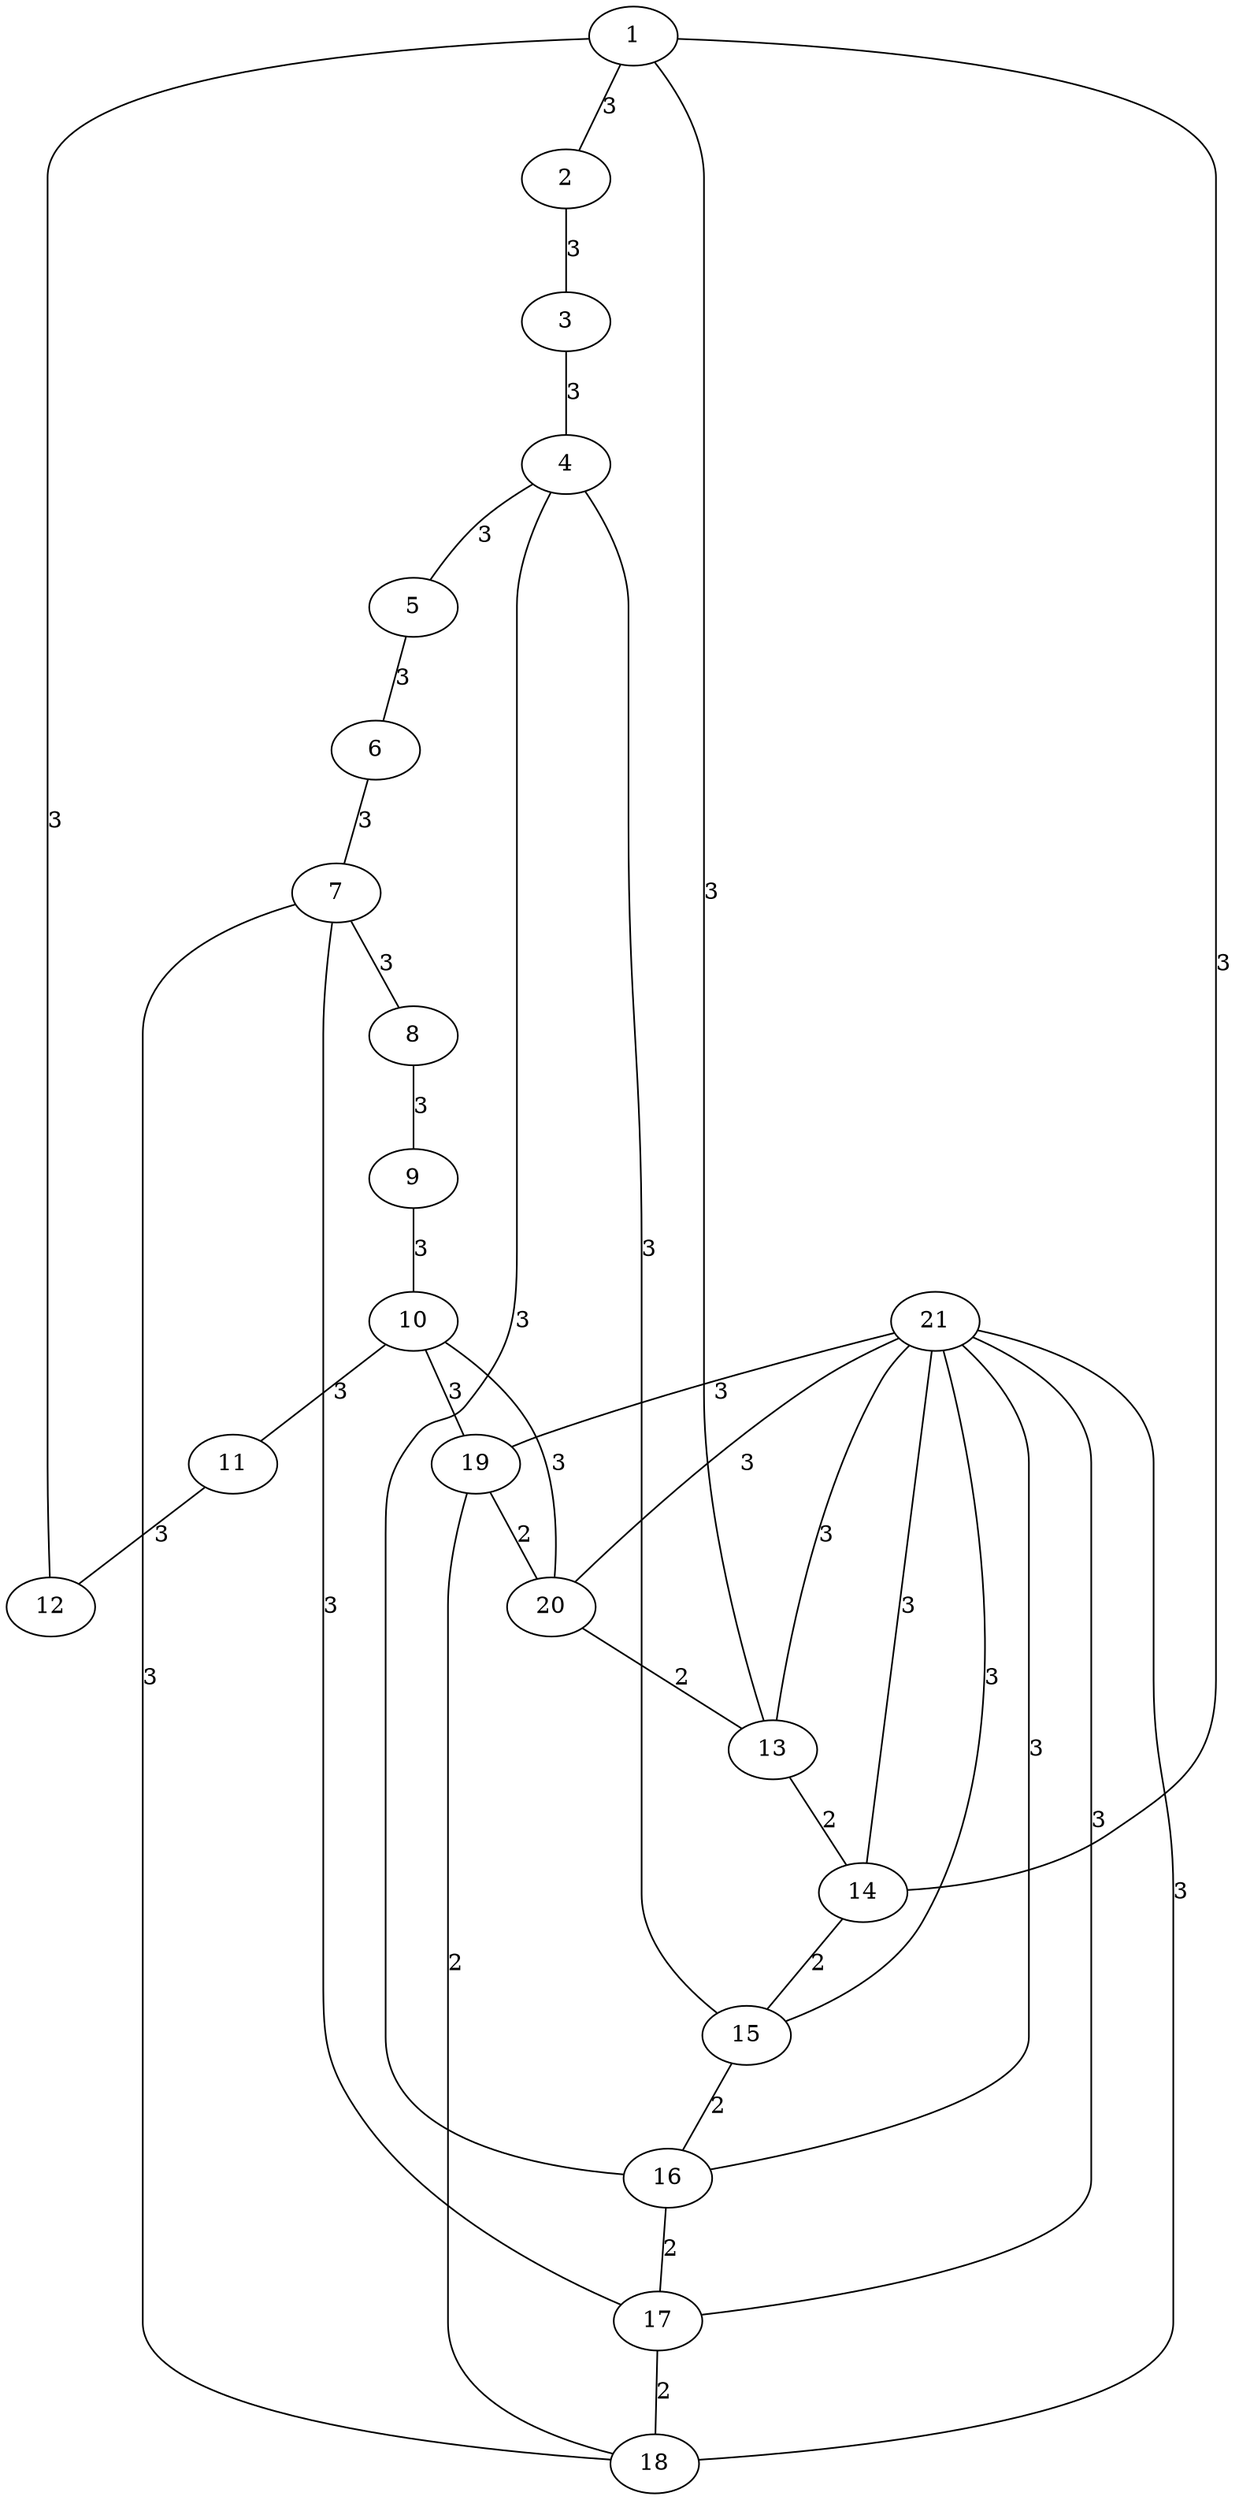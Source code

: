 graph g {
  // Outer ring
  1 [ habit = 3, size = 100, x = 5, y = 1, base = 1 ]
  2 [ habit = 1, size = 50 , x = 7, y = 1 ]
  3 [ habit = 1, size = 50 , x = 9, y = 3 ]
  4 [ habit = 1, size = 50 , x = 9, y = 5 ]
  5 [ habit = 1, size = 50 , x = 9, y = 7 ]
  6 [ habit = 1, size = 50 , x = 7, y = 9 ]
  7 [ habit = 3, size = 100 , x = 5, y = 9, base = 2 ]
  8 [ habit = 1, size = 50 , x = 3, y = 9 ]
  9 [ habit = 1, size = 50 , x = 1, y = 7 ]
  10 [ habit = 1, size = 50 , x = 1, y = 5 ]
  11 [ habit = 1, size = 50 , x = 1, y = 3 ]
  12 [ habit = 1, size = 50 , x = 3, y = 1 ]

  1 -- 2 [ weight = 3, label = 3 ]
  2 -- 3 [ weight = 3, label = 3 ]
  3 -- 4 [ weight = 3, label = 3 ]
  4 -- 5 [ weight = 3, label = 3 ]
  5 -- 6 [ weight = 3, label = 3 ]
  6 -- 7 [ weight = 3, label = 3 ]
  7 -- 8 [ weight = 3, label = 3 ]
  8 -- 9 [ weight = 3, label = 3 ]
  9 -- 10 [ weight = 3, label = 3 ]
  10 -- 11 [ weight = 3, label = 3 ]
  11 -- 12 [ weight = 3, label = 3 ]
  12 -- 1 [ weight = 3, label = 3 ]

  // Inner ring
  13 [ habit = 2, size = 75, x = 4, y = 3 ]
  14 [ habit = 2, size = 75, x = 6, y = 3 ]
  15 [ habit = 2, size = 75, x = 7, y = 4 ]
  16 [ habit = 2, size = 75, x = 7, y = 6 ]
  17 [ habit = 2, size = 75, x = 6, y = 7 ]
  18 [ habit = 2, size = 75, x = 4, y = 7 ]
  19 [ habit = 2, size = 75, x = 3, y = 6 ]
  20 [ habit = 2, size = 75, x = 3, y = 4 ]

  13 -- 14 [ weight = 2, label = 2 ]
  14 -- 15 [ weight = 2, label = 2 ]
  15 -- 16 [ weight = 2, label = 2 ]
  16 -- 17 [ weight = 2, label = 2 ]
  17 -- 18 [ weight = 2, label = 2 ]
  18 -- 19 [ weight = 2, label = 2 ]
  19 -- 20 [ weight = 2, label = 2 ]
  20 -- 13 [ weight = 2, label = 2 ]

  // Inner dot
  21 [ habit = 1, size = 150, x = 5, y = 5 ]

  // Connections between rings
  1 -- 13 [ weight = 3, label = 3 ]
  1 -- 14 [ weight = 3, label = 3 ]
  4 -- 15 [ weight = 3, label = 3 ]
  4 -- 16 [ weight = 3, label = 3 ]
  7 -- 17 [ weight = 3, label = 3 ]
  7 -- 18 [ weight = 3, label = 3 ]
  10 -- 19 [ weight = 3, label = 3 ]
  10 -- 20 [ weight = 3, label = 3 ]

  21 -- 13 [ weight = 3, label = 3 ]
  21 -- 14 [ weight = 3, label = 3 ]
  21 -- 15 [ weight = 3, label = 3 ]
  21 -- 16 [ weight = 3, label = 3 ]
  21 -- 17 [ weight = 3, label = 3 ]
  21 -- 18 [ weight = 3, label = 3 ]
  21 -- 19 [ weight = 3, label = 3 ]
  21 -- 20 [ weight = 3, label = 3 ]

}